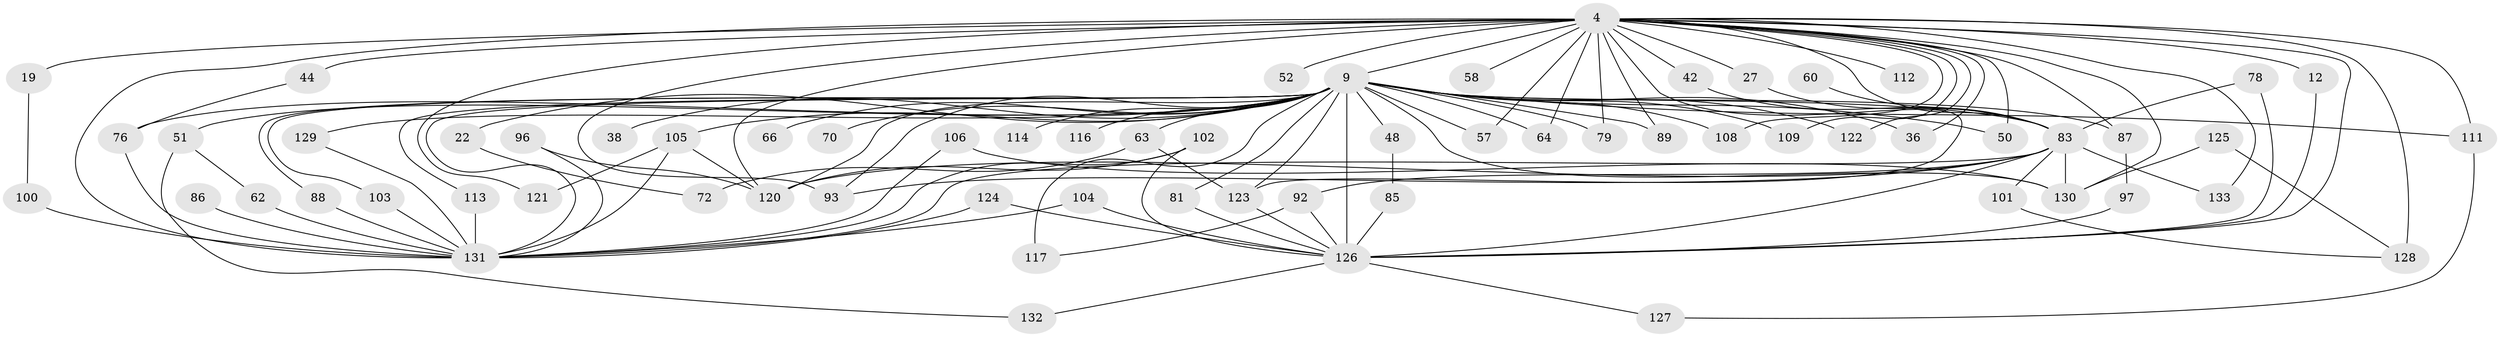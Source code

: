 // original degree distribution, {14: 0.007518796992481203, 31: 0.015037593984962405, 17: 0.007518796992481203, 33: 0.007518796992481203, 22: 0.007518796992481203, 16: 0.007518796992481203, 29: 0.007518796992481203, 23: 0.015037593984962405, 2: 0.5639097744360902, 4: 0.08270676691729323, 3: 0.18796992481203006, 9: 0.015037593984962405, 6: 0.03007518796992481, 5: 0.03759398496240601, 7: 0.007518796992481203}
// Generated by graph-tools (version 1.1) at 2025/46/03/09/25 04:46:00]
// undirected, 66 vertices, 122 edges
graph export_dot {
graph [start="1"]
  node [color=gray90,style=filled];
  4 [super="+2"];
  9 [super="+6+8"];
  12;
  19;
  22;
  27;
  36;
  38;
  42;
  44;
  48;
  50;
  51 [super="+13"];
  52;
  57;
  58;
  60;
  62;
  63 [super="+47"];
  64;
  66;
  70;
  72;
  76 [super="+59+56"];
  78;
  79;
  81;
  83 [super="+14+71"];
  85;
  86 [super="+80"];
  87 [super="+25"];
  88;
  89;
  92;
  93 [super="+40"];
  96;
  97;
  100;
  101;
  102 [super="+82+75"];
  103;
  104;
  105 [super="+67+91"];
  106;
  108;
  109;
  111 [super="+43"];
  112;
  113;
  114;
  116;
  117 [super="+99+16"];
  120 [super="+55+94+118+119+41"];
  121;
  122;
  123 [super="+68+95"];
  124;
  125;
  126 [super="+98+69+110"];
  127;
  128 [super="+53"];
  129 [super="+73"];
  130 [super="+45+23+107"];
  131 [super="+31+34+61+77+84"];
  132;
  133;
  4 -- 9 [weight=8];
  4 -- 12;
  4 -- 19 [weight=2];
  4 -- 27;
  4 -- 44 [weight=2];
  4 -- 52 [weight=2];
  4 -- 57;
  4 -- 58 [weight=2];
  4 -- 64;
  4 -- 79;
  4 -- 109;
  4 -- 128 [weight=2];
  4 -- 133;
  4 -- 89;
  4 -- 36;
  4 -- 122;
  4 -- 42;
  4 -- 108;
  4 -- 112;
  4 -- 50;
  4 -- 121;
  4 -- 87;
  4 -- 83 [weight=5];
  4 -- 126 [weight=5];
  4 -- 131 [weight=5];
  4 -- 130 [weight=2];
  4 -- 111 [weight=2];
  4 -- 123 [weight=2];
  4 -- 120 [weight=3];
  4 -- 93 [weight=2];
  9 -- 22 [weight=2];
  9 -- 38 [weight=2];
  9 -- 48 [weight=2];
  9 -- 79;
  9 -- 105 [weight=4];
  9 -- 109;
  9 -- 129 [weight=2];
  9 -- 66 [weight=2];
  9 -- 70 [weight=2];
  9 -- 103;
  9 -- 108;
  9 -- 113;
  9 -- 116 [weight=2];
  9 -- 51 [weight=3];
  9 -- 63 [weight=4];
  9 -- 36;
  9 -- 50;
  9 -- 57;
  9 -- 64;
  9 -- 81;
  9 -- 87 [weight=2];
  9 -- 88;
  9 -- 89;
  9 -- 111 [weight=2];
  9 -- 114 [weight=2];
  9 -- 122;
  9 -- 126 [weight=13];
  9 -- 83 [weight=11];
  9 -- 117 [weight=3];
  9 -- 130 [weight=2];
  9 -- 76 [weight=2];
  9 -- 131;
  9 -- 120 [weight=7];
  9 -- 123;
  9 -- 93;
  12 -- 126;
  19 -- 100;
  22 -- 72;
  27 -- 83;
  42 -- 83;
  44 -- 76;
  48 -- 85;
  51 -- 62;
  51 -- 132;
  60 -- 83;
  62 -- 131;
  63 -- 72;
  63 -- 123;
  76 -- 131 [weight=2];
  78 -- 83;
  78 -- 126;
  81 -- 126;
  83 -- 133;
  83 -- 92;
  83 -- 93;
  83 -- 101;
  83 -- 120 [weight=2];
  83 -- 126 [weight=4];
  83 -- 131 [weight=7];
  83 -- 130;
  85 -- 126;
  86 -- 131 [weight=3];
  87 -- 97;
  88 -- 131;
  92 -- 126;
  92 -- 117;
  96 -- 131;
  96 -- 120;
  97 -- 126;
  100 -- 131;
  101 -- 128;
  102 -- 126 [weight=2];
  102 -- 131;
  102 -- 120;
  103 -- 131;
  104 -- 126;
  104 -- 131;
  105 -- 121;
  105 -- 131 [weight=2];
  105 -- 120;
  106 -- 130;
  106 -- 131;
  111 -- 127;
  113 -- 131;
  123 -- 126;
  124 -- 126;
  124 -- 131;
  125 -- 128;
  125 -- 130;
  126 -- 127;
  126 -- 132;
  129 -- 131;
}
